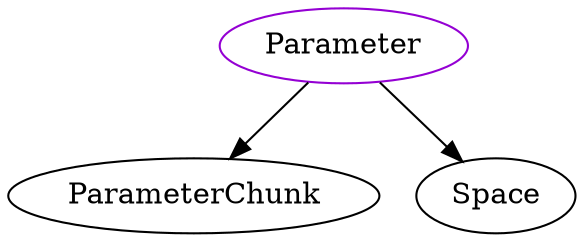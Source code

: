 digraph parameter{
Parameter -> ParameterChunk;
Parameter -> Space;
Parameter	[shape=oval, color=darkviolet, label="Parameter"];
}
